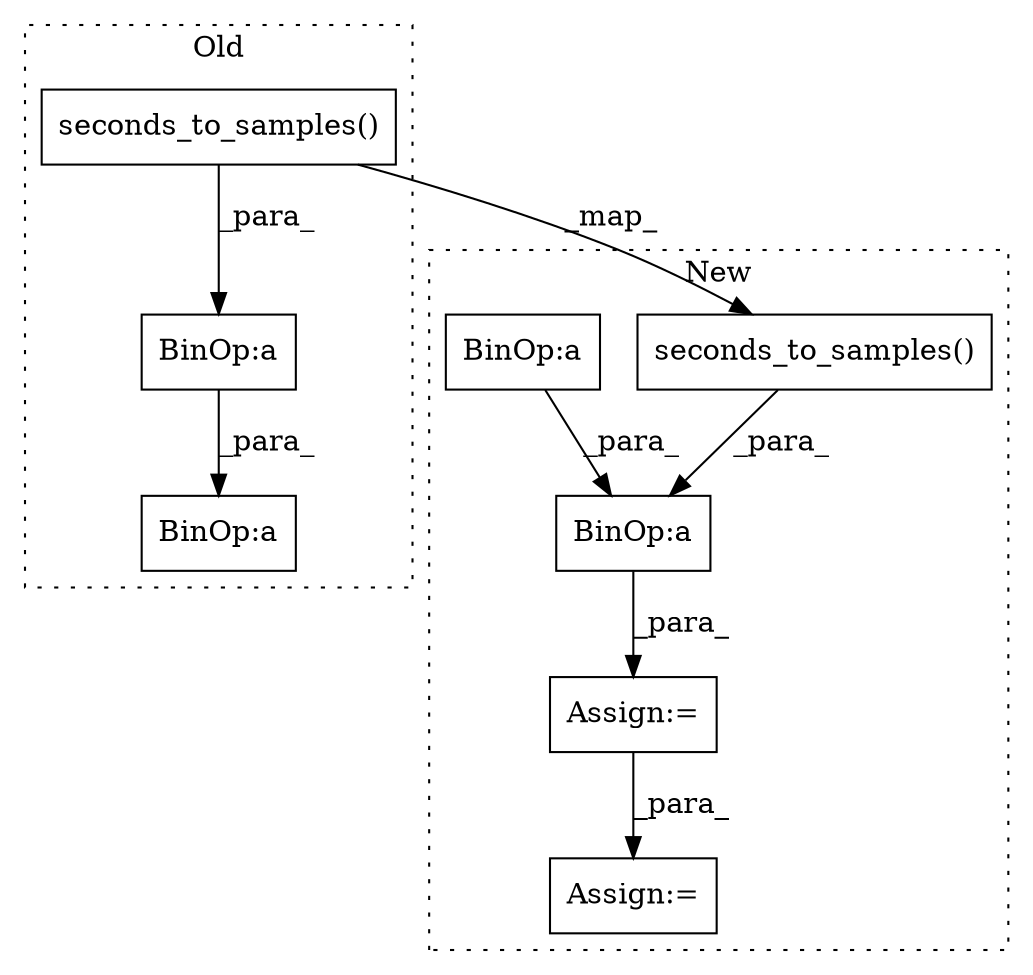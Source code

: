digraph G {
subgraph cluster0 {
1 [label="seconds_to_samples()" a="75" s="12376,12408" l="24,1" shape="box"];
4 [label="BinOp:a" a="82" s="12460" l="20" shape="box"];
5 [label="BinOp:a" a="82" s="12460" l="3" shape="box"];
label = "Old";
style="dotted";
}
subgraph cluster1 {
2 [label="seconds_to_samples()" a="75" s="12039,12071" l="24,1" shape="box"];
3 [label="BinOp:a" a="82" s="12322" l="3" shape="box"];
6 [label="BinOp:a" a="82" s="12242" l="3" shape="box"];
7 [label="Assign:=" a="68" s="12315" l="3" shape="box"];
8 [label="Assign:=" a="68" s="12356" l="3" shape="box"];
label = "New";
style="dotted";
}
1 -> 5 [label="_para_"];
1 -> 2 [label="_map_"];
2 -> 3 [label="_para_"];
3 -> 7 [label="_para_"];
5 -> 4 [label="_para_"];
6 -> 3 [label="_para_"];
7 -> 8 [label="_para_"];
}